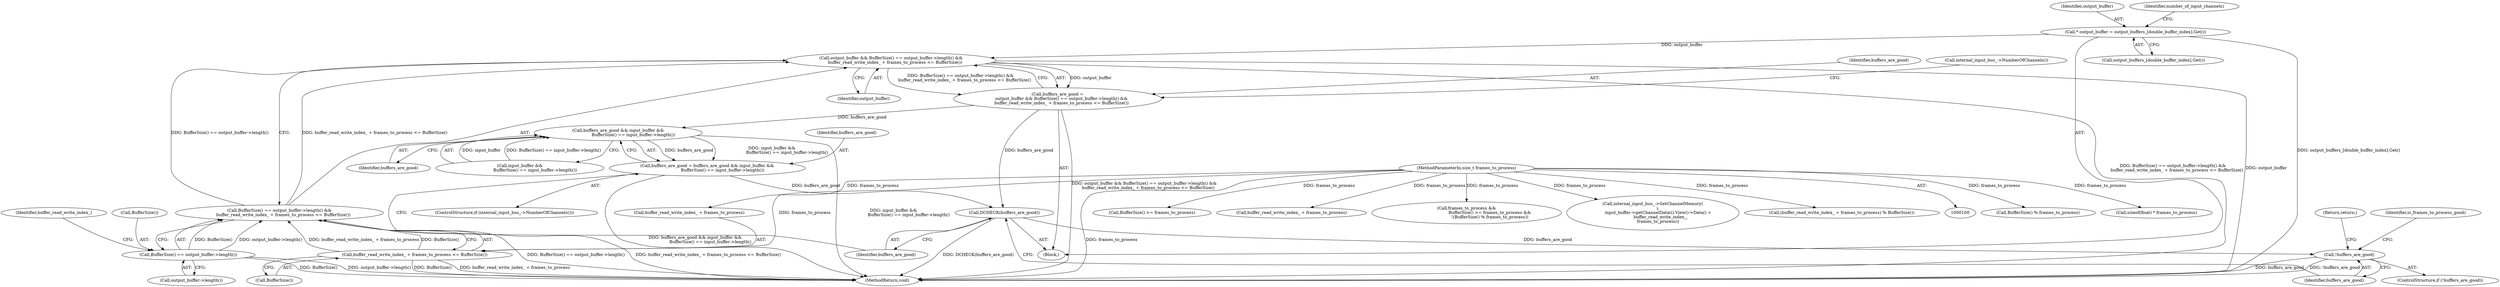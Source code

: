 digraph "0_Chrome_783c28d59c4c748ef9b787d4717882c90c5b227b@pointer" {
"1000150" [label="(Call,output_buffer && BufferSize() == output_buffer->length() &&\n      buffer_read_write_index_ + frames_to_process <= BufferSize())"];
"1000140" [label="(Call,* output_buffer = output_buffers_[double_buffer_index].Get())"];
"1000152" [label="(Call,BufferSize() == output_buffer->length() &&\n      buffer_read_write_index_ + frames_to_process <= BufferSize())"];
"1000153" [label="(Call,BufferSize() == output_buffer->length())"];
"1000156" [label="(Call,buffer_read_write_index_ + frames_to_process <= BufferSize())"];
"1000101" [label="(MethodParameterIn,size_t frames_to_process)"];
"1000148" [label="(Call,buffers_are_good =\n      output_buffer && BufferSize() == output_buffer->length() &&\n      buffer_read_write_index_ + frames_to_process <= BufferSize())"];
"1000165" [label="(Call,buffers_are_good && input_buffer &&\n                       BufferSize() == input_buffer->length())"];
"1000163" [label="(Call,buffers_are_good = buffers_are_good && input_buffer &&\n                       BufferSize() == input_buffer->length())"];
"1000172" [label="(Call,DCHECK(buffers_are_good))"];
"1000175" [label="(Call,!buffers_are_good)"];
"1000157" [label="(Call,buffer_read_write_index_ + frames_to_process)"];
"1000180" [label="(Identifier,is_frames_to_process_good)"];
"1000188" [label="(Call,BufferSize() % frames_to_process)"];
"1000254" [label="(Call,sizeof(float) * frames_to_process)"];
"1000151" [label="(Identifier,output_buffer)"];
"1000155" [label="(Call,output_buffer->length())"];
"1000174" [label="(ControlStructure,if (!buffers_are_good))"];
"1000158" [label="(Identifier,buffer_read_write_index_)"];
"1000148" [label="(Call,buffers_are_good =\n      output_buffer && BufferSize() == output_buffer->length() &&\n      buffer_read_write_index_ + frames_to_process <= BufferSize())"];
"1000184" [label="(Call,BufferSize() >= frames_to_process)"];
"1000101" [label="(MethodParameterIn,size_t frames_to_process)"];
"1000142" [label="(Call,output_buffers_[double_buffer_index].Get())"];
"1000261" [label="(Call,buffer_read_write_index_ + frames_to_process)"];
"1000181" [label="(Call,frames_to_process &&\n                                   BufferSize() >= frames_to_process &&\n                                   !(BufferSize() % frames_to_process))"];
"1000102" [label="(Block,)"];
"1000152" [label="(Call,BufferSize() == output_buffer->length() &&\n      buffer_read_write_index_ + frames_to_process <= BufferSize())"];
"1000162" [label="(Call,internal_input_bus_->NumberOfChannels())"];
"1000166" [label="(Identifier,buffers_are_good)"];
"1000176" [label="(Identifier,buffers_are_good)"];
"1000140" [label="(Call,* output_buffer = output_buffers_[double_buffer_index].Get())"];
"1000149" [label="(Identifier,buffers_are_good)"];
"1000227" [label="(Call,internal_input_bus_->SetChannelMemory(\n        i,\n        input_buffer->getChannelData(i).View()->Data() +\n            buffer_read_write_index_,\n        frames_to_process))"];
"1000172" [label="(Call,DCHECK(buffers_are_good))"];
"1000165" [label="(Call,buffers_are_good && input_buffer &&\n                       BufferSize() == input_buffer->length())"];
"1000141" [label="(Identifier,output_buffer)"];
"1000164" [label="(Identifier,buffers_are_good)"];
"1000161" [label="(ControlStructure,if (internal_input_bus_->NumberOfChannels()))"];
"1000163" [label="(Call,buffers_are_good = buffers_are_good && input_buffer &&\n                       BufferSize() == input_buffer->length())"];
"1000173" [label="(Identifier,buffers_are_good)"];
"1000150" [label="(Call,output_buffer && BufferSize() == output_buffer->length() &&\n      buffer_read_write_index_ + frames_to_process <= BufferSize())"];
"1000156" [label="(Call,buffer_read_write_index_ + frames_to_process <= BufferSize())"];
"1000167" [label="(Call,input_buffer &&\n                       BufferSize() == input_buffer->length())"];
"1000145" [label="(Identifier,number_of_input_channels)"];
"1000177" [label="(Return,return;)"];
"1000160" [label="(Call,BufferSize())"];
"1000153" [label="(Call,BufferSize() == output_buffer->length())"];
"1000304" [label="(MethodReturn,void)"];
"1000175" [label="(Call,!buffers_are_good)"];
"1000260" [label="(Call,(buffer_read_write_index_ + frames_to_process) % BufferSize())"];
"1000154" [label="(Call,BufferSize())"];
"1000150" -> "1000148"  [label="AST: "];
"1000150" -> "1000151"  [label="CFG: "];
"1000150" -> "1000152"  [label="CFG: "];
"1000151" -> "1000150"  [label="AST: "];
"1000152" -> "1000150"  [label="AST: "];
"1000148" -> "1000150"  [label="CFG: "];
"1000150" -> "1000304"  [label="DDG: output_buffer"];
"1000150" -> "1000304"  [label="DDG: BufferSize() == output_buffer->length() &&\n      buffer_read_write_index_ + frames_to_process <= BufferSize()"];
"1000150" -> "1000148"  [label="DDG: output_buffer"];
"1000150" -> "1000148"  [label="DDG: BufferSize() == output_buffer->length() &&\n      buffer_read_write_index_ + frames_to_process <= BufferSize()"];
"1000140" -> "1000150"  [label="DDG: output_buffer"];
"1000152" -> "1000150"  [label="DDG: BufferSize() == output_buffer->length()"];
"1000152" -> "1000150"  [label="DDG: buffer_read_write_index_ + frames_to_process <= BufferSize()"];
"1000140" -> "1000102"  [label="AST: "];
"1000140" -> "1000142"  [label="CFG: "];
"1000141" -> "1000140"  [label="AST: "];
"1000142" -> "1000140"  [label="AST: "];
"1000145" -> "1000140"  [label="CFG: "];
"1000140" -> "1000304"  [label="DDG: output_buffers_[double_buffer_index].Get()"];
"1000152" -> "1000153"  [label="CFG: "];
"1000152" -> "1000156"  [label="CFG: "];
"1000153" -> "1000152"  [label="AST: "];
"1000156" -> "1000152"  [label="AST: "];
"1000152" -> "1000304"  [label="DDG: BufferSize() == output_buffer->length()"];
"1000152" -> "1000304"  [label="DDG: buffer_read_write_index_ + frames_to_process <= BufferSize()"];
"1000153" -> "1000152"  [label="DDG: BufferSize()"];
"1000153" -> "1000152"  [label="DDG: output_buffer->length()"];
"1000156" -> "1000152"  [label="DDG: buffer_read_write_index_ + frames_to_process"];
"1000156" -> "1000152"  [label="DDG: BufferSize()"];
"1000153" -> "1000155"  [label="CFG: "];
"1000154" -> "1000153"  [label="AST: "];
"1000155" -> "1000153"  [label="AST: "];
"1000158" -> "1000153"  [label="CFG: "];
"1000153" -> "1000304"  [label="DDG: output_buffer->length()"];
"1000153" -> "1000304"  [label="DDG: BufferSize()"];
"1000156" -> "1000160"  [label="CFG: "];
"1000157" -> "1000156"  [label="AST: "];
"1000160" -> "1000156"  [label="AST: "];
"1000156" -> "1000304"  [label="DDG: buffer_read_write_index_ + frames_to_process"];
"1000156" -> "1000304"  [label="DDG: BufferSize()"];
"1000101" -> "1000156"  [label="DDG: frames_to_process"];
"1000101" -> "1000100"  [label="AST: "];
"1000101" -> "1000304"  [label="DDG: frames_to_process"];
"1000101" -> "1000157"  [label="DDG: frames_to_process"];
"1000101" -> "1000181"  [label="DDG: frames_to_process"];
"1000101" -> "1000184"  [label="DDG: frames_to_process"];
"1000101" -> "1000188"  [label="DDG: frames_to_process"];
"1000101" -> "1000227"  [label="DDG: frames_to_process"];
"1000101" -> "1000254"  [label="DDG: frames_to_process"];
"1000101" -> "1000260"  [label="DDG: frames_to_process"];
"1000101" -> "1000261"  [label="DDG: frames_to_process"];
"1000148" -> "1000102"  [label="AST: "];
"1000149" -> "1000148"  [label="AST: "];
"1000162" -> "1000148"  [label="CFG: "];
"1000148" -> "1000304"  [label="DDG: output_buffer && BufferSize() == output_buffer->length() &&\n      buffer_read_write_index_ + frames_to_process <= BufferSize()"];
"1000148" -> "1000165"  [label="DDG: buffers_are_good"];
"1000148" -> "1000172"  [label="DDG: buffers_are_good"];
"1000165" -> "1000163"  [label="AST: "];
"1000165" -> "1000166"  [label="CFG: "];
"1000165" -> "1000167"  [label="CFG: "];
"1000166" -> "1000165"  [label="AST: "];
"1000167" -> "1000165"  [label="AST: "];
"1000163" -> "1000165"  [label="CFG: "];
"1000165" -> "1000304"  [label="DDG: input_buffer &&\n                       BufferSize() == input_buffer->length()"];
"1000165" -> "1000163"  [label="DDG: buffers_are_good"];
"1000165" -> "1000163"  [label="DDG: input_buffer &&\n                       BufferSize() == input_buffer->length()"];
"1000167" -> "1000165"  [label="DDG: input_buffer"];
"1000167" -> "1000165"  [label="DDG: BufferSize() == input_buffer->length()"];
"1000163" -> "1000161"  [label="AST: "];
"1000164" -> "1000163"  [label="AST: "];
"1000173" -> "1000163"  [label="CFG: "];
"1000163" -> "1000304"  [label="DDG: buffers_are_good && input_buffer &&\n                       BufferSize() == input_buffer->length()"];
"1000163" -> "1000172"  [label="DDG: buffers_are_good"];
"1000172" -> "1000102"  [label="AST: "];
"1000172" -> "1000173"  [label="CFG: "];
"1000173" -> "1000172"  [label="AST: "];
"1000176" -> "1000172"  [label="CFG: "];
"1000172" -> "1000304"  [label="DDG: DCHECK(buffers_are_good)"];
"1000172" -> "1000175"  [label="DDG: buffers_are_good"];
"1000175" -> "1000174"  [label="AST: "];
"1000175" -> "1000176"  [label="CFG: "];
"1000176" -> "1000175"  [label="AST: "];
"1000177" -> "1000175"  [label="CFG: "];
"1000180" -> "1000175"  [label="CFG: "];
"1000175" -> "1000304"  [label="DDG: buffers_are_good"];
"1000175" -> "1000304"  [label="DDG: !buffers_are_good"];
}
